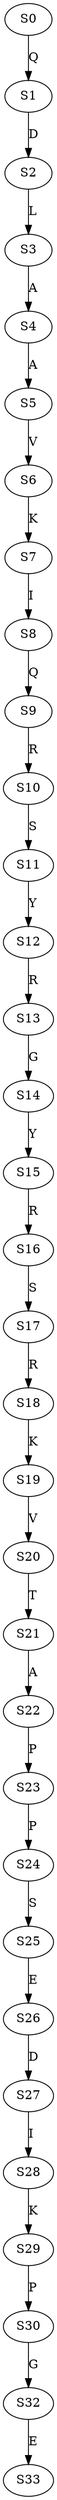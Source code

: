 strict digraph  {
	S0 -> S1 [ label = Q ];
	S1 -> S2 [ label = D ];
	S2 -> S3 [ label = L ];
	S3 -> S4 [ label = A ];
	S4 -> S5 [ label = A ];
	S5 -> S6 [ label = V ];
	S6 -> S7 [ label = K ];
	S7 -> S8 [ label = I ];
	S8 -> S9 [ label = Q ];
	S9 -> S10 [ label = R ];
	S10 -> S11 [ label = S ];
	S11 -> S12 [ label = Y ];
	S12 -> S13 [ label = R ];
	S13 -> S14 [ label = G ];
	S14 -> S15 [ label = Y ];
	S15 -> S16 [ label = R ];
	S16 -> S17 [ label = S ];
	S17 -> S18 [ label = R ];
	S18 -> S19 [ label = K ];
	S19 -> S20 [ label = V ];
	S20 -> S21 [ label = T ];
	S21 -> S22 [ label = A ];
	S22 -> S23 [ label = P ];
	S23 -> S24 [ label = P ];
	S24 -> S25 [ label = S ];
	S25 -> S26 [ label = E ];
	S26 -> S27 [ label = D ];
	S27 -> S28 [ label = I ];
	S28 -> S29 [ label = K ];
	S29 -> S30 [ label = P ];
	S30 -> S32 [ label = G ];
	S32 -> S33 [ label = E ];
}
